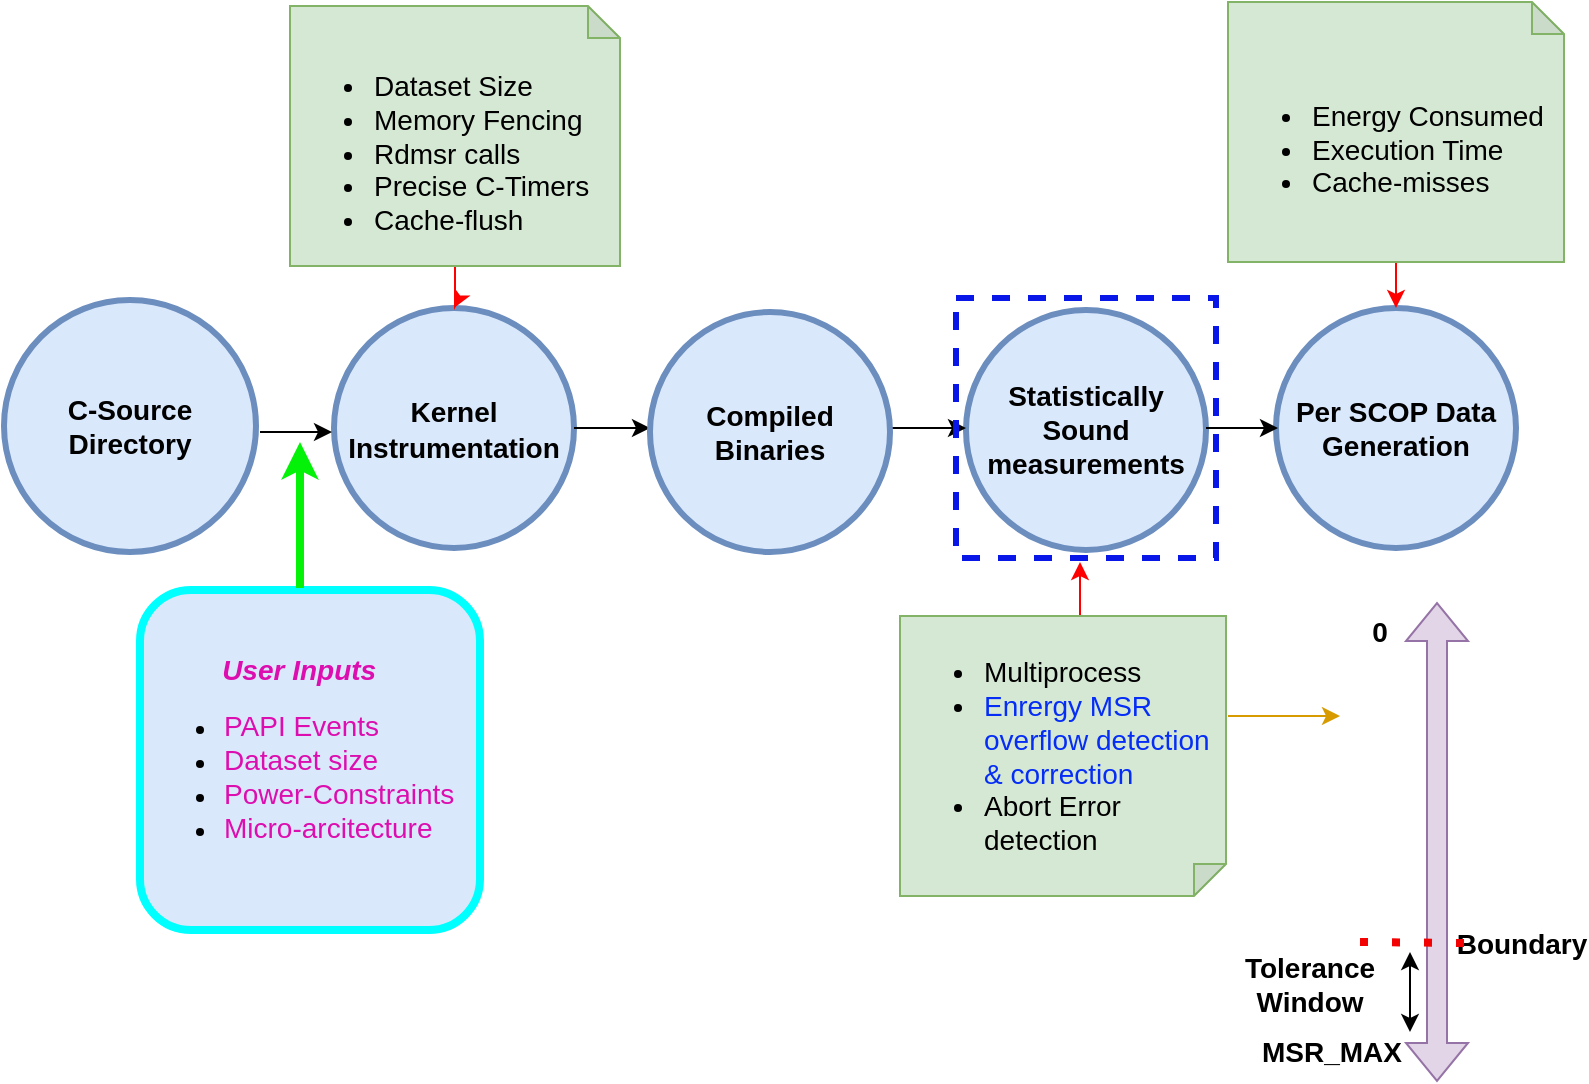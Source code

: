 <mxfile version="24.7.1" type="github">
  <diagram name="Page-1" id="-T9wGAfd3PNgwBkE4I_I">
    <mxGraphModel dx="1362" dy="793" grid="1" gridSize="10" guides="1" tooltips="1" connect="1" arrows="1" fold="1" page="1" pageScale="1" pageWidth="850" pageHeight="1100" math="0" shadow="0">
      <root>
        <mxCell id="0" />
        <mxCell id="1" parent="0" />
        <mxCell id="ACUANvK1jdX-mK0Kz7Ea-1" value="&lt;span style=&quot;font-size: 14px;&quot;&gt;&lt;b&gt;C-Source Directory&lt;/b&gt;&lt;/span&gt;" style="ellipse;whiteSpace=wrap;html=1;aspect=fixed;fillColor=#dae8fc;strokeColor=#6c8ebf;strokeWidth=3;" parent="1" vertex="1">
          <mxGeometry x="52" y="279" width="126" height="126" as="geometry" />
        </mxCell>
        <mxCell id="ACUANvK1jdX-mK0Kz7Ea-2" value="&lt;font style=&quot;font-size: 15px;&quot;&gt;&lt;b style=&quot;font-size: 14px;&quot;&gt;Kernel&lt;br&gt;Instrumentation&lt;/b&gt;&lt;/font&gt;" style="ellipse;whiteSpace=wrap;html=1;aspect=fixed;fillColor=#dae8fc;strokeColor=#6c8ebf;strokeWidth=3;" parent="1" vertex="1">
          <mxGeometry x="217" y="283" width="120" height="120" as="geometry" />
        </mxCell>
        <mxCell id="ACUANvK1jdX-mK0Kz7Ea-3" value="&lt;b&gt;&lt;font style=&quot;font-size: 14px;&quot;&gt;Statistically Sound measurements&lt;/font&gt;&lt;/b&gt;" style="ellipse;whiteSpace=wrap;html=1;aspect=fixed;fillColor=#dae8fc;strokeColor=#6c8ebf;strokeWidth=3;" parent="1" vertex="1">
          <mxGeometry x="533" y="284" width="120" height="120" as="geometry" />
        </mxCell>
        <mxCell id="ACUANvK1jdX-mK0Kz7Ea-4" value="&lt;b&gt;&lt;font style=&quot;font-size: 14px;&quot;&gt;Per SCOP Data Generation&lt;/font&gt;&lt;/b&gt;" style="ellipse;whiteSpace=wrap;html=1;aspect=fixed;fillColor=#dae8fc;strokeColor=#6c8ebf;strokeWidth=3;" parent="1" vertex="1">
          <mxGeometry x="688" y="283" width="120" height="120" as="geometry" />
        </mxCell>
        <mxCell id="ACUANvK1jdX-mK0Kz7Ea-5" value="" style="endArrow=classic;html=1;rounded=0;" parent="1" edge="1">
          <mxGeometry width="50" height="50" relative="1" as="geometry">
            <mxPoint x="180" y="345" as="sourcePoint" />
            <mxPoint x="216" y="345" as="targetPoint" />
          </mxGeometry>
        </mxCell>
        <mxCell id="ACUANvK1jdX-mK0Kz7Ea-18" value="" style="edgeStyle=orthogonalEdgeStyle;rounded=0;orthogonalLoop=1;jettySize=auto;html=1;strokeColor=#FF0000;" parent="1" source="ACUANvK1jdX-mK0Kz7Ea-10" target="ACUANvK1jdX-mK0Kz7Ea-2" edge="1">
          <mxGeometry relative="1" as="geometry" />
        </mxCell>
        <mxCell id="ACUANvK1jdX-mK0Kz7Ea-10" value="&lt;div style=&quot;font-size: 14px;&quot;&gt;&lt;font style=&quot;font-size: 14px;&quot;&gt;&lt;br&gt;&lt;/font&gt;&lt;/div&gt;&lt;ul style=&quot;font-size: 14px;&quot;&gt;&lt;li style=&quot;&quot;&gt;&lt;span style=&quot;background-color: initial;&quot;&gt;&lt;font style=&quot;font-size: 14px;&quot;&gt;Dataset Size&lt;/font&gt;&lt;/span&gt;&lt;/li&gt;&lt;li style=&quot;&quot;&gt;&lt;span style=&quot;background-color: initial;&quot;&gt;&lt;font style=&quot;font-size: 14px;&quot;&gt;Memory Fencing&lt;/font&gt;&lt;/span&gt;&lt;/li&gt;&lt;li style=&quot;&quot;&gt;&lt;font style=&quot;font-size: 14px;&quot;&gt;&lt;span style=&quot;background-color: initial;&quot;&gt;Rdmsr calls&lt;/span&gt;&lt;br&gt;&lt;/font&gt;&lt;/li&gt;&lt;li style=&quot;&quot;&gt;&lt;font style=&quot;font-size: 14px;&quot;&gt;Precise C-Timers&lt;/font&gt;&lt;/li&gt;&lt;li style=&quot;&quot;&gt;&lt;font style=&quot;font-size: 14px;&quot;&gt;Cache-flush&lt;/font&gt;&lt;/li&gt;&lt;/ul&gt;" style="shape=note;whiteSpace=wrap;html=1;backgroundOutline=1;darkOpacity=0.05;size=16;fillColor=#d5e8d4;strokeColor=#82b366;align=left;" parent="1" vertex="1">
          <mxGeometry x="195" y="132" width="165" height="130" as="geometry" />
        </mxCell>
        <mxCell id="ACUANvK1jdX-mK0Kz7Ea-21" value="" style="edgeStyle=orthogonalEdgeStyle;rounded=0;orthogonalLoop=1;jettySize=auto;html=1;strokeColor=#FF0000;" parent="1" edge="1">
          <mxGeometry relative="1" as="geometry">
            <mxPoint x="597.5" y="439" as="sourcePoint" />
            <mxPoint x="590" y="410" as="targetPoint" />
          </mxGeometry>
        </mxCell>
        <mxCell id="ACUANvK1jdX-mK0Kz7Ea-11" value="&lt;ul style=&quot;font-size: 14px;&quot;&gt;&lt;li style=&quot;&quot;&gt;Multiprocess&lt;/li&gt;&lt;li style=&quot;&quot;&gt;&lt;font color=&quot;#052df5&quot;&gt;Enrergy MSR overflow detection &amp;amp; correction&lt;/font&gt;&lt;/li&gt;&lt;li style=&quot;&quot;&gt;Abort Error detection&lt;/li&gt;&lt;/ul&gt;" style="shape=note;whiteSpace=wrap;html=1;backgroundOutline=1;darkOpacity=0.05;size=16;direction=south;fillColor=#d5e8d4;strokeColor=#82b366;align=left;" parent="1" vertex="1">
          <mxGeometry x="500" y="437" width="163" height="140" as="geometry" />
        </mxCell>
        <mxCell id="ACUANvK1jdX-mK0Kz7Ea-12" value="" style="endArrow=classic;html=1;rounded=0;exitX=1;exitY=0.5;exitDx=0;exitDy=0;" parent="1" edge="1" source="ACUANvK1jdX-mK0Kz7Ea-2">
          <mxGeometry width="50" height="50" relative="1" as="geometry">
            <mxPoint x="315" y="343.25" as="sourcePoint" />
            <mxPoint x="375" y="343" as="targetPoint" />
          </mxGeometry>
        </mxCell>
        <mxCell id="ACUANvK1jdX-mK0Kz7Ea-15" value="" style="endArrow=classic;html=1;rounded=0;" parent="1" edge="1">
          <mxGeometry width="50" height="50" relative="1" as="geometry">
            <mxPoint x="472" y="343" as="sourcePoint" />
            <mxPoint x="533" y="343" as="targetPoint" />
          </mxGeometry>
        </mxCell>
        <mxCell id="ACUANvK1jdX-mK0Kz7Ea-23" value="" style="edgeStyle=orthogonalEdgeStyle;rounded=0;orthogonalLoop=1;jettySize=auto;html=1;strokeColor=#FF0000;" parent="1" source="ACUANvK1jdX-mK0Kz7Ea-22" target="ACUANvK1jdX-mK0Kz7Ea-4" edge="1">
          <mxGeometry relative="1" as="geometry" />
        </mxCell>
        <mxCell id="ACUANvK1jdX-mK0Kz7Ea-22" value="&lt;div style=&quot;font-size: 14px;&quot;&gt;&lt;font style=&quot;font-size: 14px;&quot;&gt;&lt;br&gt;&lt;/font&gt;&lt;/div&gt;&lt;ul style=&quot;font-size: 14px;&quot;&gt;&lt;li style=&quot;&quot;&gt;&lt;font style=&quot;font-size: 14px;&quot;&gt;Energy Consumed&amp;nbsp;&lt;/font&gt;&lt;/li&gt;&lt;li style=&quot;&quot;&gt;&lt;font style=&quot;font-size: 14px;&quot;&gt;Execution Time&lt;/font&gt;&lt;/li&gt;&lt;li style=&quot;&quot;&gt;&lt;font style=&quot;font-size: 14px;&quot;&gt;Cache-misses&lt;/font&gt;&lt;/li&gt;&lt;/ul&gt;" style="shape=note;whiteSpace=wrap;html=1;backgroundOutline=1;darkOpacity=0.05;size=16;fillColor=#d5e8d4;strokeColor=#82b366;align=left;" parent="1" vertex="1">
          <mxGeometry x="664" y="130" width="168" height="130" as="geometry" />
        </mxCell>
        <mxCell id="V7x9MBoVzYvcGZ_g5S1d-1" value="" style="whiteSpace=wrap;html=1;aspect=fixed;fillColor=none;dashed=1;strokeWidth=3;strokeColor=#0817e7;" parent="1" vertex="1">
          <mxGeometry x="528" y="278" width="130" height="130" as="geometry" />
        </mxCell>
        <mxCell id="V7x9MBoVzYvcGZ_g5S1d-2" value="" style="shape=flexArrow;endArrow=classic;startArrow=classic;html=1;rounded=0;fillColor=#e1d5e7;strokeColor=#9673a6;" parent="1" edge="1">
          <mxGeometry width="100" height="100" relative="1" as="geometry">
            <mxPoint x="768.5" y="670" as="sourcePoint" />
            <mxPoint x="768.5" y="430" as="targetPoint" />
          </mxGeometry>
        </mxCell>
        <mxCell id="V7x9MBoVzYvcGZ_g5S1d-3" value="&lt;b&gt;&lt;font style=&quot;font-size: 14px;&quot;&gt;0&lt;/font&gt;&lt;/b&gt;" style="text;strokeColor=none;align=center;fillColor=none;html=1;verticalAlign=middle;whiteSpace=wrap;rounded=0;" parent="1" vertex="1">
          <mxGeometry x="710" y="430" width="60" height="30" as="geometry" />
        </mxCell>
        <mxCell id="V7x9MBoVzYvcGZ_g5S1d-4" value="&lt;b&gt;&lt;font style=&quot;font-size: 14px;&quot;&gt;MSR_MAX&lt;/font&gt;&lt;/b&gt;" style="text;strokeColor=none;align=center;fillColor=none;html=1;verticalAlign=middle;whiteSpace=wrap;rounded=0;" parent="1" vertex="1">
          <mxGeometry x="686" y="640" width="60" height="30" as="geometry" />
        </mxCell>
        <mxCell id="V7x9MBoVzYvcGZ_g5S1d-5" value="&lt;b&gt;&lt;font style=&quot;font-size: 14px;&quot;&gt;Boundary&lt;/font&gt;&lt;/b&gt;" style="text;strokeColor=none;align=center;fillColor=none;html=1;verticalAlign=middle;whiteSpace=wrap;rounded=0;" parent="1" vertex="1">
          <mxGeometry x="781" y="586" width="60" height="30" as="geometry" />
        </mxCell>
        <mxCell id="V7x9MBoVzYvcGZ_g5S1d-6" value="" style="endArrow=classic;startArrow=classic;html=1;rounded=0;" parent="1" edge="1">
          <mxGeometry width="50" height="50" relative="1" as="geometry">
            <mxPoint x="755" y="645" as="sourcePoint" />
            <mxPoint x="755" y="605" as="targetPoint" />
          </mxGeometry>
        </mxCell>
        <mxCell id="V7x9MBoVzYvcGZ_g5S1d-7" value="&lt;b&gt;&lt;font style=&quot;font-size: 14px;&quot;&gt;Tolerance Window&lt;/font&gt;&lt;/b&gt;" style="text;strokeColor=none;align=center;fillColor=none;html=1;verticalAlign=middle;whiteSpace=wrap;rounded=0;" parent="1" vertex="1">
          <mxGeometry x="675" y="606" width="60" height="30" as="geometry" />
        </mxCell>
        <mxCell id="V7x9MBoVzYvcGZ_g5S1d-8" value="" style="endArrow=none;dashed=1;html=1;dashPattern=1 3;strokeWidth=4;rounded=0;strokeColor=#f20202;" parent="1" edge="1">
          <mxGeometry width="50" height="50" relative="1" as="geometry">
            <mxPoint x="730" y="600" as="sourcePoint" />
            <mxPoint x="782" y="600.5" as="targetPoint" />
          </mxGeometry>
        </mxCell>
        <mxCell id="V7x9MBoVzYvcGZ_g5S1d-9" value="" style="endArrow=classic;html=1;rounded=0;fillColor=#ffe6cc;strokeColor=#d79b00;" parent="1" edge="1">
          <mxGeometry width="50" height="50" relative="1" as="geometry">
            <mxPoint x="664" y="487" as="sourcePoint" />
            <mxPoint x="720" y="487" as="targetPoint" />
          </mxGeometry>
        </mxCell>
        <mxCell id="K5_KBXXwJJ7MG7hJ92qe-2" value="&lt;div style=&quot;text-align: center;&quot;&gt;&lt;span style=&quot;background-color: initial; font-size: 14px;&quot;&gt;&lt;b&gt;&lt;i&gt;&lt;font color=&quot;#dd0eb0&quot;&gt;User Inputs&lt;/font&gt;&lt;/i&gt;&lt;/b&gt;&lt;/span&gt;&lt;/div&gt;&lt;ul&gt;&lt;li&gt;&lt;span style=&quot;background-color: initial; font-size: 14px; text-align: center;&quot;&gt;&lt;font color=&quot;#dd0eb0&quot;&gt;PAPI Events&lt;/font&gt;&lt;/span&gt;&lt;/li&gt;&lt;li&gt;&lt;span style=&quot;background-color: initial; font-size: 14px;&quot;&gt;&lt;font color=&quot;#dd0eb0&quot;&gt;Dataset size&lt;/font&gt;&lt;/span&gt;&lt;/li&gt;&lt;li&gt;&lt;span style=&quot;background-color: initial; font-size: 14px;&quot;&gt;&lt;font color=&quot;#dd0eb0&quot;&gt;Power-Constraints&lt;/font&gt;&lt;/span&gt;&lt;/li&gt;&lt;li&gt;&lt;span style=&quot;background-color: initial; font-size: 14px;&quot;&gt;&lt;font color=&quot;#dd0eb0&quot;&gt;Micro-arcitecture&lt;/font&gt;&lt;/span&gt;&lt;/li&gt;&lt;/ul&gt;" style="whiteSpace=wrap;html=1;aspect=fixed;align=left;fillColor=#dae8fc;strokeColor=#00FFFF;rounded=1;strokeWidth=4;" vertex="1" parent="1">
          <mxGeometry x="120" y="424" width="170" height="170" as="geometry" />
        </mxCell>
        <mxCell id="K5_KBXXwJJ7MG7hJ92qe-3" value="" style="endArrow=classic;html=1;rounded=0;strokeWidth=4;strokeColor=#04f108;" edge="1" parent="1">
          <mxGeometry width="50" height="50" relative="1" as="geometry">
            <mxPoint x="200" y="423" as="sourcePoint" />
            <mxPoint x="200" y="350" as="targetPoint" />
          </mxGeometry>
        </mxCell>
        <mxCell id="K5_KBXXwJJ7MG7hJ92qe-4" value="&lt;span style=&quot;font-size: 14px;&quot;&gt;&lt;b&gt;Compiled Binaries&lt;/b&gt;&lt;/span&gt;" style="ellipse;whiteSpace=wrap;html=1;aspect=fixed;fillColor=#dae8fc;strokeColor=#6c8ebf;strokeWidth=3;" vertex="1" parent="1">
          <mxGeometry x="375" y="285" width="120" height="120" as="geometry" />
        </mxCell>
        <mxCell id="K5_KBXXwJJ7MG7hJ92qe-7" value="" style="endArrow=classic;html=1;rounded=0;" edge="1" parent="1">
          <mxGeometry width="50" height="50" relative="1" as="geometry">
            <mxPoint x="653" y="343" as="sourcePoint" />
            <mxPoint x="689" y="343" as="targetPoint" />
          </mxGeometry>
        </mxCell>
      </root>
    </mxGraphModel>
  </diagram>
</mxfile>
